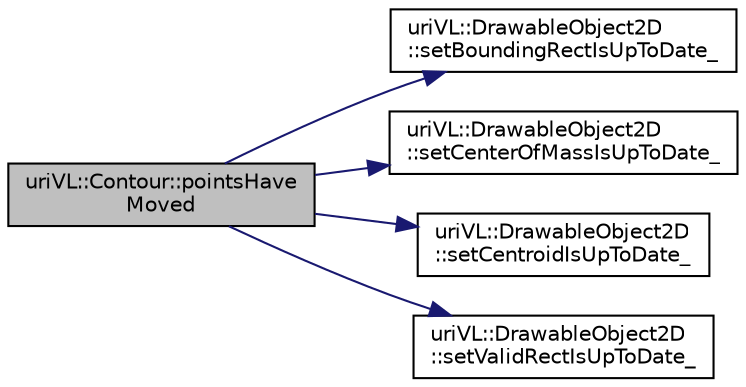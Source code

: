 digraph "uriVL::Contour::pointsHaveMoved"
{
  edge [fontname="Helvetica",fontsize="10",labelfontname="Helvetica",labelfontsize="10"];
  node [fontname="Helvetica",fontsize="10",shape=record];
  rankdir="LR";
  Node1 [label="uriVL::Contour::pointsHave\lMoved",height=0.2,width=0.4,color="black", fillcolor="grey75", style="filled", fontcolor="black"];
  Node1 -> Node2 [color="midnightblue",fontsize="10",style="solid",fontname="Helvetica"];
  Node2 [label="uriVL::DrawableObject2D\l::setBoundingRectIsUpToDate_",height=0.2,width=0.4,color="black", fillcolor="white", style="filled",URL="$classuriVL_1_1DrawableObject2D.html#a309cd8f2e35863c018f38a4234db1d10",tooltip="Allows a child class whose content has been changed to force recomputation of the bounding rectangle..."];
  Node1 -> Node3 [color="midnightblue",fontsize="10",style="solid",fontname="Helvetica"];
  Node3 [label="uriVL::DrawableObject2D\l::setCenterOfMassIsUpToDate_",height=0.2,width=0.4,color="black", fillcolor="white", style="filled",URL="$classuriVL_1_1DrawableObject2D.html#ab8a7aea3fe0aded7516849a167b5ee00",tooltip="Allows a child class whose content has been changed to force recomputation of the center of mass..."];
  Node1 -> Node4 [color="midnightblue",fontsize="10",style="solid",fontname="Helvetica"];
  Node4 [label="uriVL::DrawableObject2D\l::setCentroidIsUpToDate_",height=0.2,width=0.4,color="black", fillcolor="white", style="filled",URL="$classuriVL_1_1DrawableObject2D.html#a3506587c62cb4944c5475e4b8ba93d8c",tooltip="Allows a child class whose content has been changed to force recomputation of the centroid..."];
  Node1 -> Node5 [color="midnightblue",fontsize="10",style="solid",fontname="Helvetica"];
  Node5 [label="uriVL::DrawableObject2D\l::setValidRectIsUpToDate_",height=0.2,width=0.4,color="black", fillcolor="white", style="filled",URL="$classuriVL_1_1DrawableObject2D.html#a6a0f166ba6cfd7e279b925e6aeb8222c",tooltip="Allows a child class whose content has been changed to force recomputation of the valid rectangle..."];
}

